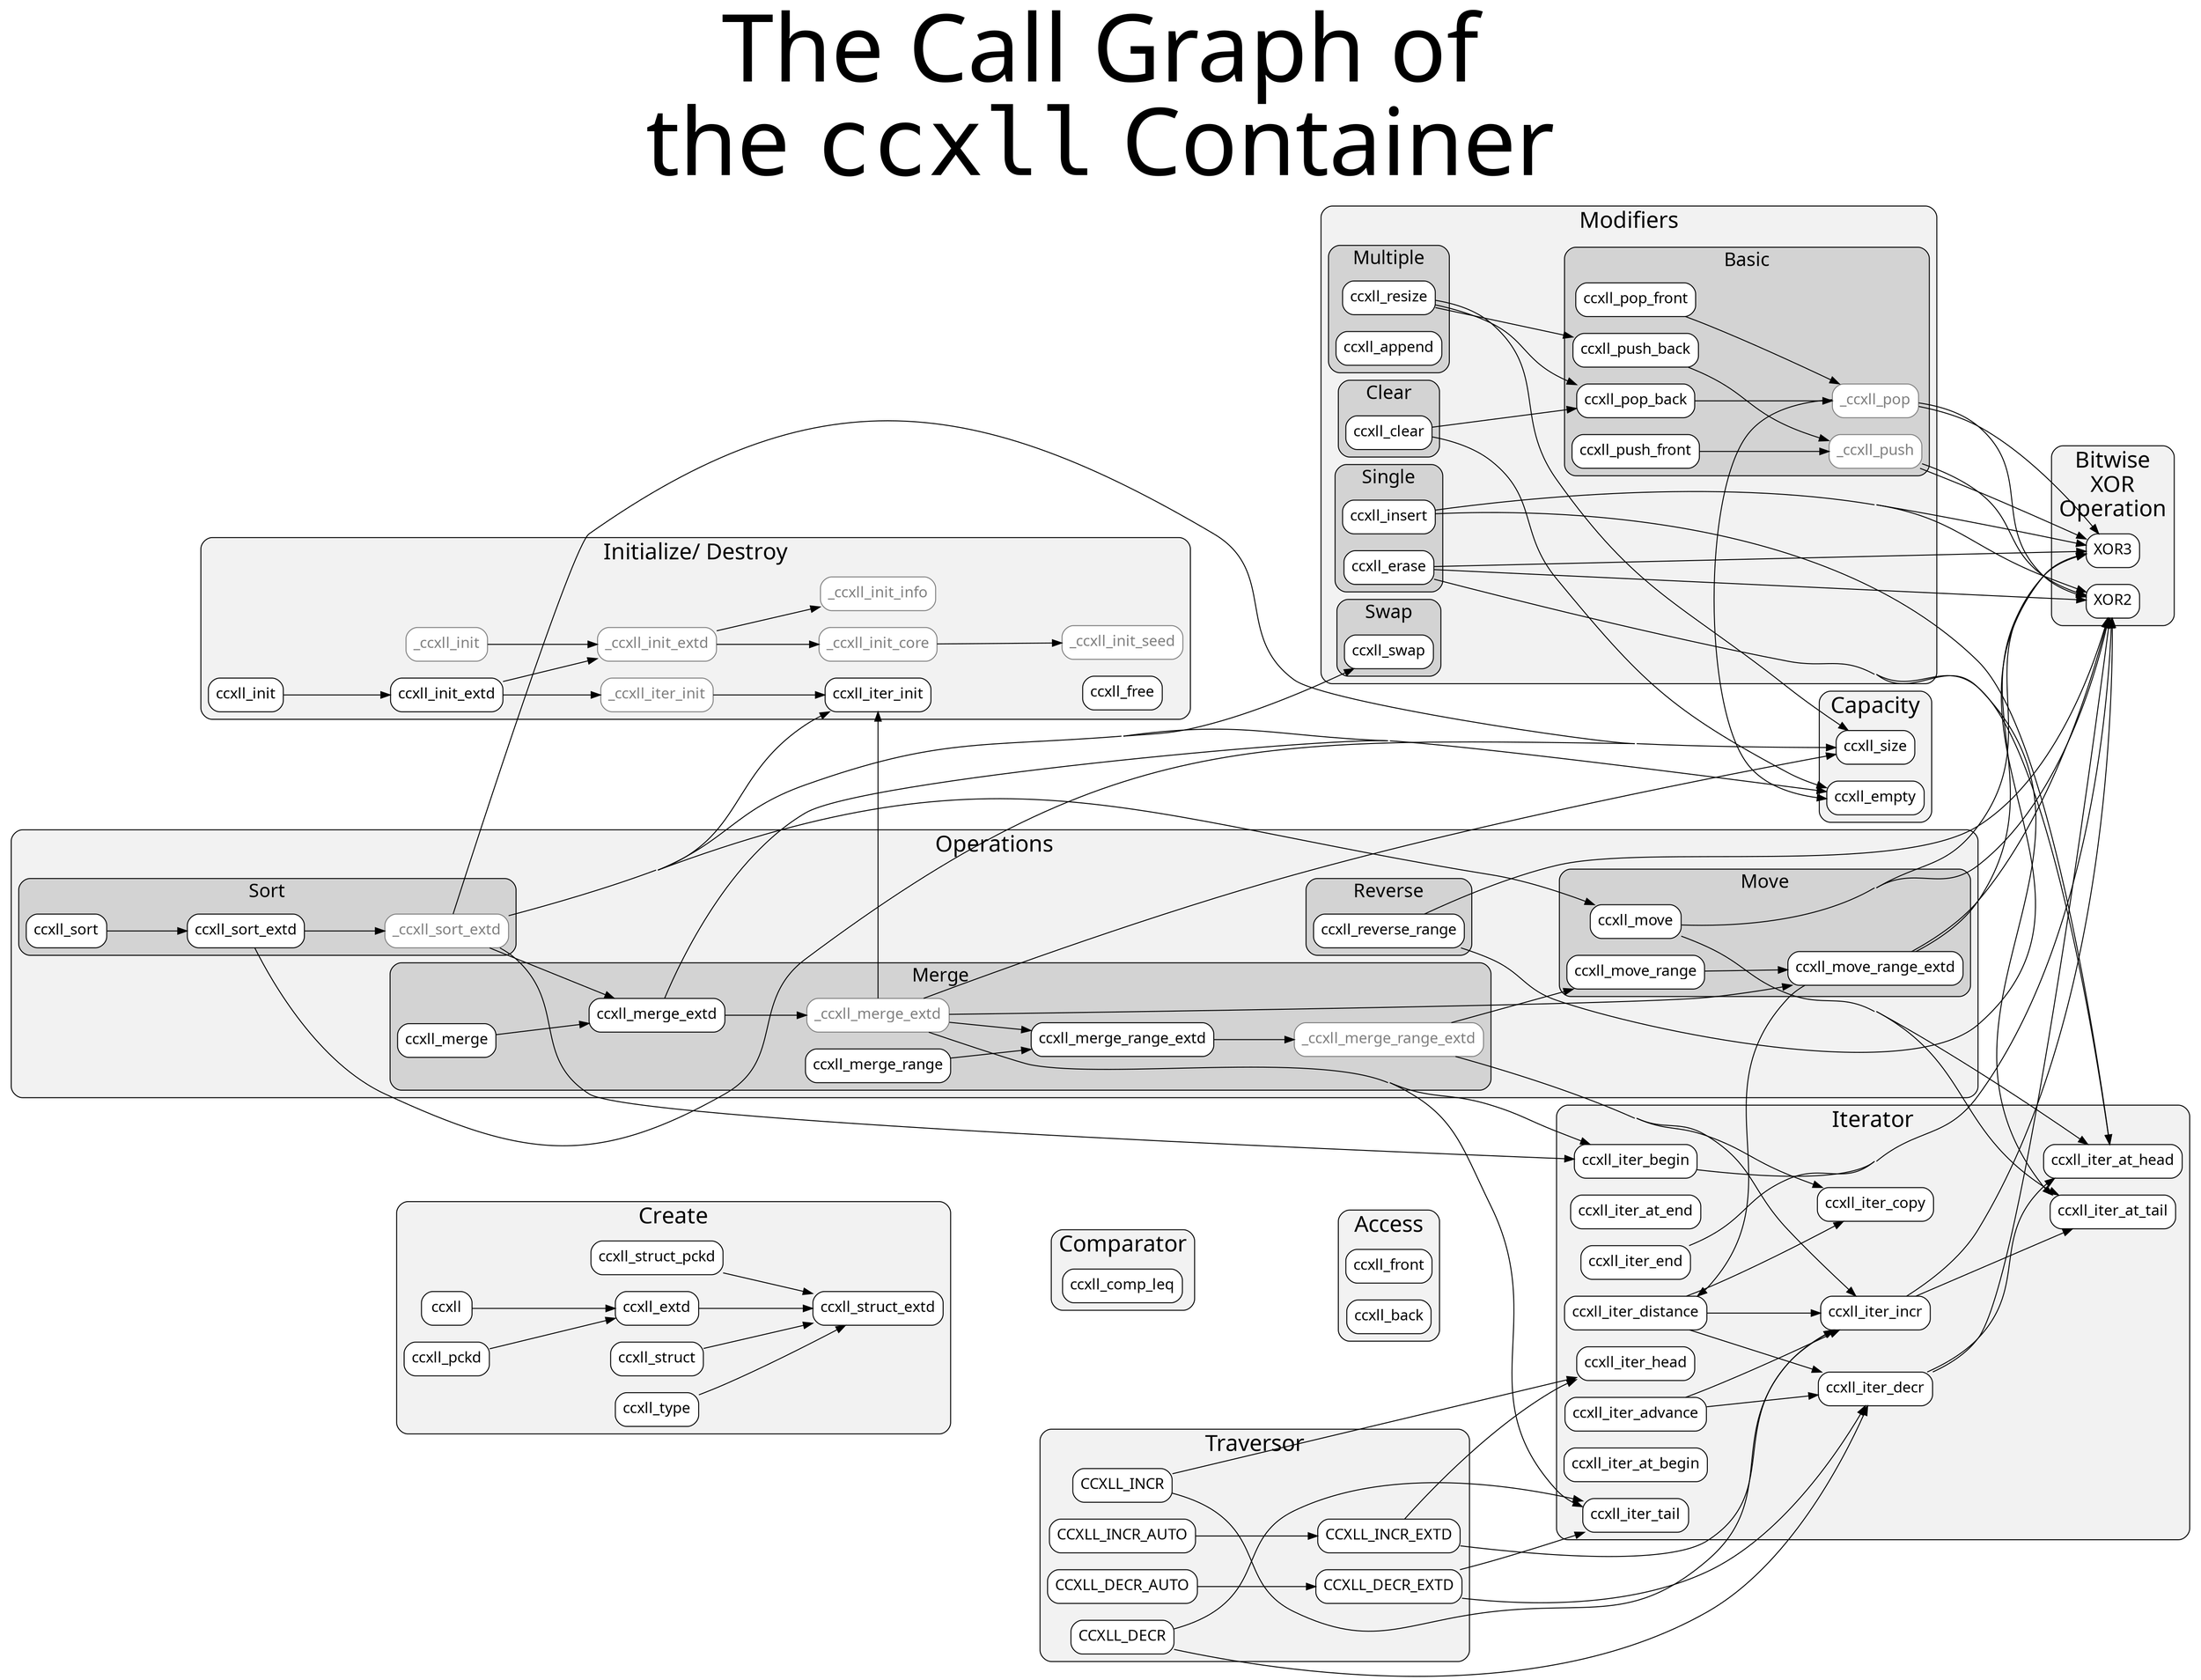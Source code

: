 digraph
{
    rankdir="LR"
    ranksep="1.2"
    concentrate="true"
    
    labelloc="t"
    label=<The Call Graph of<br/>the <FONT FACE="inconsolata">ccxll</FONT> Container<br/>>
    fontname="CMU Serif"
    fontsize="100"

    node [ shape="rect" style="rounded,filled" fillcolor="white" fontname="noto" fontsize="16" ]

    subgraph cluster_A {  }

    subgraph cluster_B { style="rounded, filled" label="Create" fontname="noto" fontsize="24" fillcolor="grey95"
                         ccxll_pckd
                         ccxll_type
                         ccxll_extd
                         ccxll_struct_pckd
                         ccxll_struct_extd
                         ccxll_struct
                         ccxll }

    subgraph cluster_C { style="rounded, filled" label="Initialize/ Destroy" fontname="noto" fontsize="24" fillcolor="grey95"
                         ccxll_init
                        _ccxll_init
                         ccxll_init_extd
                         ccxll_iter_init
                        _ccxll_init_extd
                        _ccxll_init_core
                        _ccxll_init_info
                        _ccxll_init_seed
                        _ccxll_iter_init
                         ccxll_free }

    subgraph cluster_D { style="rounded, filled" label="Iterator" fontname="noto" fontsize="24" fillcolor="grey95"
                         ccxll_iter_copy
                         ccxll_iter_head
                         ccxll_iter_tail
                         ccxll_iter_incr
                         ccxll_iter_decr
                         ccxll_iter_distance
                         ccxll_iter_advance
                         ccxll_iter_at_head
                         ccxll_iter_at_tail 
                         ccxll_iter_begin
                         ccxll_iter_end
                         ccxll_iter_at_begin
                         ccxll_iter_at_end }

    subgraph cluster_E { style="rounded, filled" label="Traversor" fontname="noto" fontsize="24" fillcolor="grey95"
                         CCXLL_INCR
                         CCXLL_INCR_AUTO
                         CCXLL_INCR_EXTD
                         CCXLL_DECR
                         CCXLL_DECR_AUTO
                         CCXLL_DECR_EXTD }

    subgraph cluster_F { style="rounded, filled" label="Capacity" fontname="noto" fontsize="24" fillcolor="grey95"
                       { rank="same"
                         ccxll_empty
                         ccxll_size } }

    subgraph cluster_G { style="rounded, filled" label="Modifiers" fontname="noto" fontsize="24" fillcolor="grey95"

                         subgraph cluster_1 { style="rounded, filled" label="Single" fontname="noto" fontsize="20" fillcolor="lightgrey"
                                              ccxll_insert
                                              ccxll_erase }

                         subgraph cluster_2 { style="rounded, filled" label="Multiple" fontname="noto" fontsize="20" fillcolor="lightgrey"
                                              ccxll_resize
                                              ccxll_append }

                         subgraph cluster_3 { style="rounded, filled" label="Clear" fontname="noto" fontsize="20" fillcolor="lightgrey"
                                              ccxll_clear }
                         
                         subgraph cluster_4 { style="rounded, filled" label="Swap" fontname="noto" fontsize="20" fillcolor="lightgrey"
                                              ccxll_swap }

                         subgraph cluster_5 { style="rounded, filled" label="Basic" fontname="noto" fontsize="20" fillcolor="lightgrey"
                                              ccxll_pop_front
                                              ccxll_pop_back
                                             _ccxll_pop
                                              ccxll_push_front
                                              ccxll_push_back
                                             _ccxll_push }
                       }

    subgraph cluster_H { style="rounded, filled" label="Operations" fontname="noto" fontsize="24" fillcolor="grey95"


                         subgraph cluster_6 { style="rounded, filled" label="Sort" fontname="noto" fontsize="20" fillcolor="lightgrey"
                                              ccxll_sort
                                              ccxll_sort_extd
                                             _ccxll_sort_extd }

                         subgraph cluster_7 { style="rounded, filled" label="Merge" fontname="noto" fontsize="20" fillcolor="lightgrey"
                                              ccxll_merge
                                              ccxll_merge_extd
                                             _ccxll_merge_extd
                                              ccxll_merge_range
                                              ccxll_merge_range_extd 
                                             _ccxll_merge_range_extd }

                         subgraph cluster_8 { style="rounded, filled" label="Move" fontname="noto" fontsize="20" fillcolor="lightgrey"
                                              ccxll_move
                                              ccxll_move_range
                                              ccxll_move_range_extd }

                         subgraph cluster_9 { style="rounded, filled" label="Reverse" fontname="noto" fontsize="20" fillcolor="lightgrey"
                                              ccxll_reverse_range }
                       }

    subgraph cluster_I { style="rounded, filled" label="Access" fontname="noto" fontsize="24" fillcolor="grey95" rank="2"
                         ccxll_front
                         ccxll_back
                       }

    subgraph cluster_J { style="rounded, filled" label="Bitwise\nXOR\nOperation" fontname="noto" fontsize="24" fillcolor="grey95"
                         XOR2
                         XOR3 }

    subgraph cluster_K { style="rounded, filled" label="Comparator" fontname="noto" fontsize="24" fillcolor="grey95"
                         ccxll_comp_leq }

    { ccxll_pckd -> ccxll_struct [style="invis"] }
    { ccxll_iter_init -> ccxll_free [style="invis"] }
    { ccxll_reverse_range -> ccxll_move [style="invis"] }
    { _ccxll_init_seed    -> ccxll_swap [style="invis"] }
    { ccxll_struct_extd   -> ccxll_comp_leq -> ccxll_front -> ccxll_iter_at_end -> ccxll_empty -> XOR3 -> ccxll_merge [style="invis"] }

    { ccxll } -> { ccxll_extd }
    { ccxll_pckd } -> { ccxll_extd }
    { ccxll_extd } -> { ccxll_struct_extd }
    { ccxll_type } -> { ccxll_struct_extd }
    { ccxll_struct } -> { ccxll_struct_extd }
    { ccxll_struct_pckd } -> { ccxll_struct_extd }
    { ccxll_struct_extd } -> { }
    { ccxll_init } -> { ccxll_init_extd }
    { ccxll_init_extd } -> { _ccxll_init_extd _ccxll_iter_init }
    { _ccxll_init [ color=gray50 fontcolor=gray50 ] } -> { _ccxll_init_extd }
    { _ccxll_init_extd [ color=gray50 fontcolor=gray50 ] } -> { _ccxll_init_core _ccxll_init_info }
    { _ccxll_init_core [ color=gray50 fontcolor=gray50 ] } -> { _ccxll_init_seed }
    { _ccxll_init_seed [ color=gray50 fontcolor=gray50 ] } -> { }
    { _ccxll_init_info [ color=gray50 fontcolor=gray50 ] } -> { }
    { ccxll_iter_init } -> { }
    { _ccxll_iter_init [ color=gray50 fontcolor=gray50 ] } -> { ccxll_iter_init }
    { ccxll_free } -> { }
    { XOR2 } -> { }
    { XOR3 } -> { }
    { ccxll_front } -> { }
    { ccxll_back } -> { }
    { ccxll_size } -> { }
    { ccxll_empty } -> { }
    { ccxll_push_front } -> { _ccxll_push }
    { ccxll_push_back } -> { _ccxll_push }
    { _ccxll_push [ color=gray50 fontcolor=gray50 ] } -> { XOR2 XOR3 }
    { ccxll_pop_front } -> { _ccxll_pop }
    { ccxll_pop_back } -> { _ccxll_pop }
    { _ccxll_pop [ color=gray50 fontcolor=gray50 ] } -> { ccxll_empty XOR2 XOR3 }
    { ccxll_insert } -> { ccxll_iter_at_head XOR2 XOR3 XOR3 }
    { ccxll_erase } -> { ccxll_iter_at_head ccxll_iter_at_tail XOR3 XOR3 XOR2 }
    { ccxll_swap } -> { }
    { ccxll_resize } -> { ccxll_size ccxll_pop_back ccxll_push_back }
    { ccxll_clear } -> { ccxll_empty ccxll_pop_back }
    { ccxll_move } -> { ccxll_iter_at_head ccxll_iter_at_head ccxll_iter_at_tail XOR3 XOR3 XOR2 XOR3 XOR3 XOR2 }
    { ccxll_move_range } -> { ccxll_move_range_extd }
    { ccxll_move_range_extd } -> { ccxll_iter_distance XOR3 XOR3 XOR3 XOR3 XOR3 XOR3 XOR2 XOR2 XOR2 }
    { ccxll_merge } -> { ccxll_merge_extd }
    { ccxll_merge_extd } -> { ccxll_empty _ccxll_merge_extd }
    { _ccxll_merge_extd [ color=gray50 fontcolor=gray50 ] } -> { ccxll_iter_tail ccxll_iter_begin ccxll_iter_tail ccxll_move_range_extd ccxll_size ccxll_iter_begin ccxll_iter_init ccxll_iter_tail ccxll_merge_range_extd }
    { ccxll_merge_range } -> { ccxll_merge_range_extd }
    { ccxll_merge_range_extd } -> { _ccxll_merge_range_extd }
    { _ccxll_merge_range_extd [ color=gray50 fontcolor=gray50 ] } -> { ccxll_iter_copy ccxll_iter_incr ccxll_iter_copy ccxll_iter_copy ccxll_iter_incr ccxll_iter_incr ccxll_move_range ccxll_iter_copy ccxll_iter_copy ccxll_iter_copy }
    { ccxll_sort } -> { ccxll_sort_extd }
    { ccxll_sort_extd } -> { ccxll_size _ccxll_sort_extd }
    { _ccxll_sort_extd [ color=gray50 fontcolor=gray50 ] } -> { ccxll_size ccxll_iter_init ccxll_iter_init ccxll_iter_begin ccxll_iter_begin ccxll_move ccxll_empty ccxll_merge_extd ccxll_swap ccxll_swap ccxll_empty ccxll_merge_extd }
    { ccxll_reverse_range } -> { XOR3 XOR3 XOR3 XOR3 XOR2 XOR2 }
    { ccxll_comp_leq } -> { }
    { ccxll_iter_copy } -> { }
    { ccxll_iter_head } -> { }
    { ccxll_iter_tail } -> { }
    { ccxll_iter_begin } -> { XOR2 }
    { ccxll_iter_end } -> { XOR2 }
    { ccxll_iter_at_head } -> { }
    { ccxll_iter_at_tail } -> { }
    { ccxll_iter_at_begin } -> { }
    { ccxll_iter_at_end } -> { }
    { ccxll_iter_incr } -> { ccxll_iter_at_tail XOR2 }
    { ccxll_iter_decr } -> { ccxll_iter_at_head XOR2 }
    { ccxll_iter_advance } -> { ccxll_iter_incr ccxll_iter_decr }
    { ccxll_iter_distance } -> { ccxll_iter_copy ccxll_iter_incr ccxll_iter_copy ccxll_iter_decr ccxll_iter_copy }
    { CCXLL_INCR } -> { ccxll_iter_head ccxll_iter_incr }
    { CCXLL_INCR_AUTO } -> { CCXLL_INCR_EXTD }
    { CCXLL_INCR_EXTD } -> { ccxll_iter_head ccxll_iter_incr }
    { CCXLL_DECR } -> { ccxll_iter_tail ccxll_iter_decr }
    { CCXLL_DECR_AUTO } -> { CCXLL_DECR_EXTD }
    { CCXLL_DECR_EXTD } -> { ccxll_iter_tail ccxll_iter_decr }
}

